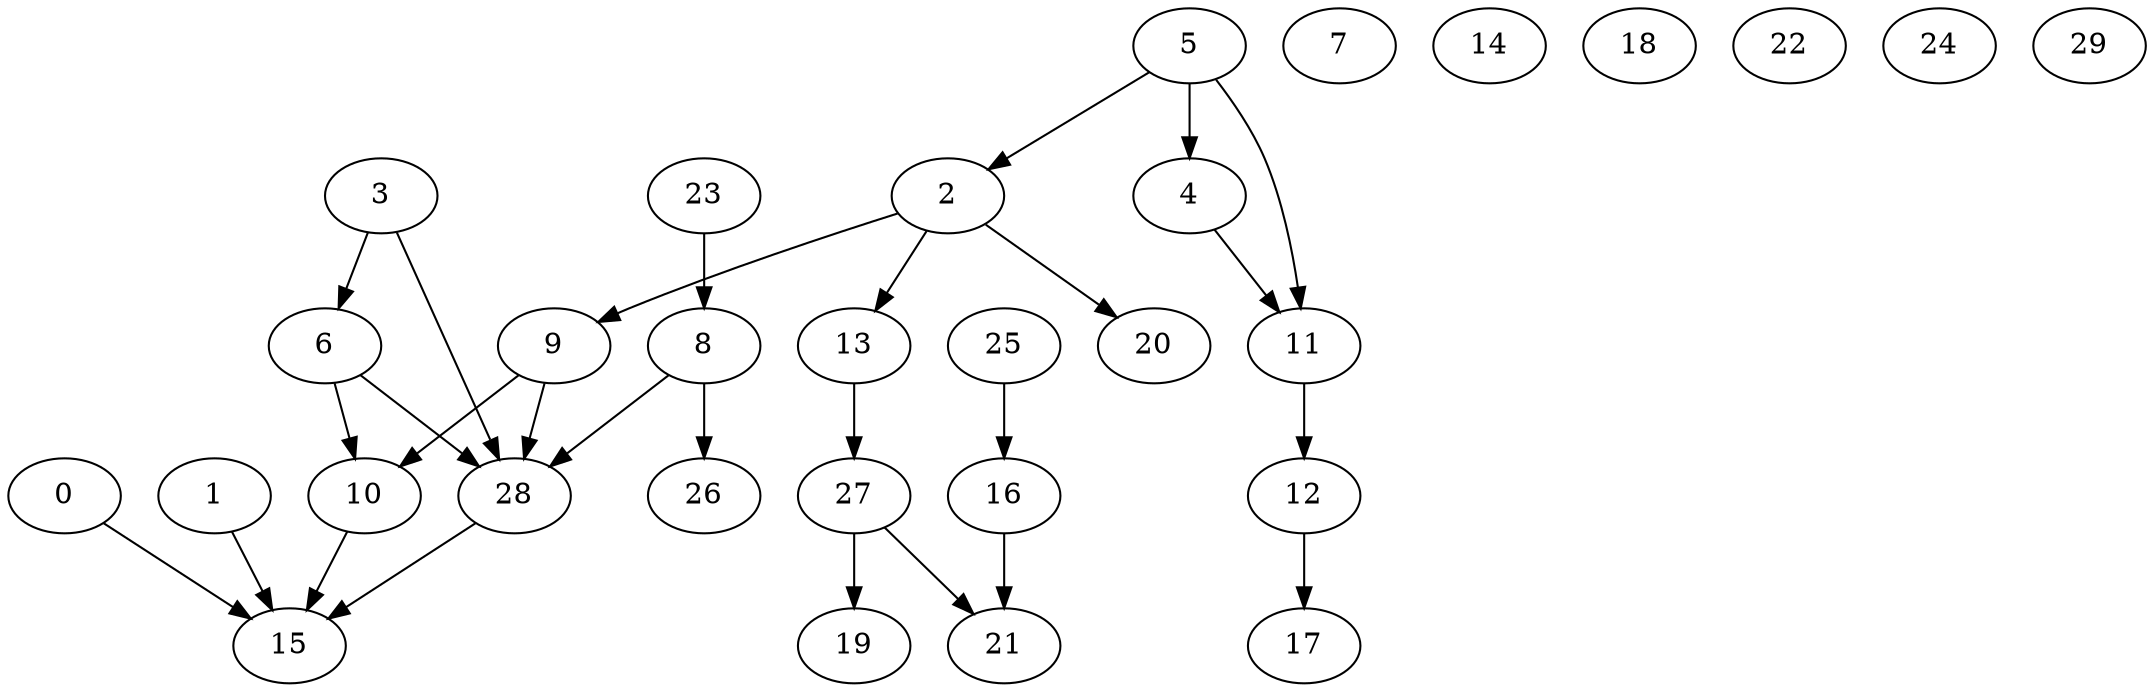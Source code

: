 digraph Erdos_Renyi_nodes_30_edges_30 {
0;
1;
2;
3;
4;
5;
6;
7;
8;
9;
10;
11;
12;
13;
14;
15;
16;
17;
18;
19;
20;
21;
22;
23;
24;
25;
26;
27;
28;
29;
10 -> 15;
23 -> 8;
9 -> 28;
6 -> 28;
0 -> 15;
5 -> 11;
13 -> 27;
8 -> 26;
27 -> 19;
2 -> 13;
12 -> 17;
1 -> 15;
2 -> 20;
4 -> 11;
5 -> 2;
5 -> 4;
16 -> 21;
25 -> 16;
11 -> 12;
3 -> 6;
27 -> 21;
6 -> 10;
28 -> 15;
3 -> 28;
2 -> 9;
9 -> 10;
8 -> 28;
}